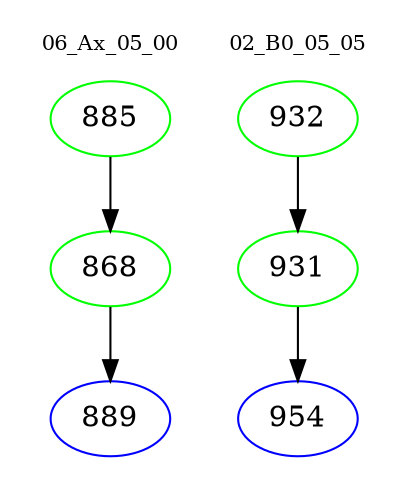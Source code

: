 digraph{
subgraph cluster_0 {
color = white
label = "06_Ax_05_00";
fontsize=10;
T0_885 [label="885", color="green"]
T0_885 -> T0_868 [color="black"]
T0_868 [label="868", color="green"]
T0_868 -> T0_889 [color="black"]
T0_889 [label="889", color="blue"]
}
subgraph cluster_1 {
color = white
label = "02_B0_05_05";
fontsize=10;
T1_932 [label="932", color="green"]
T1_932 -> T1_931 [color="black"]
T1_931 [label="931", color="green"]
T1_931 -> T1_954 [color="black"]
T1_954 [label="954", color="blue"]
}
}
